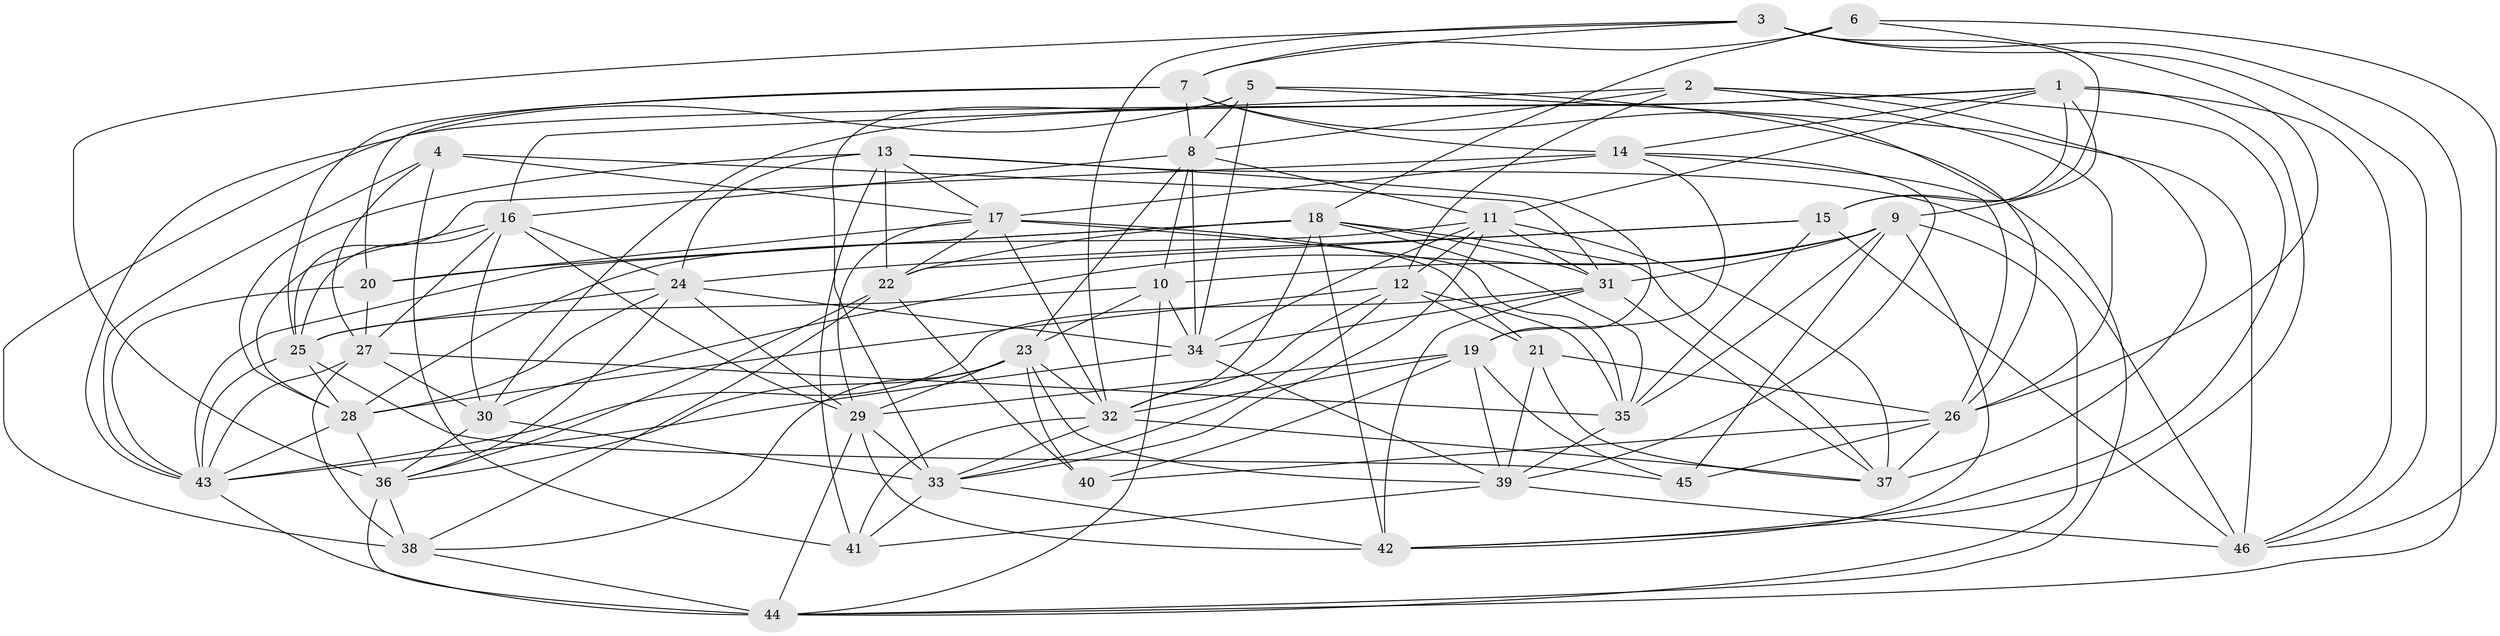 // original degree distribution, {4: 1.0}
// Generated by graph-tools (version 1.1) at 2025/38/03/04/25 23:38:18]
// undirected, 46 vertices, 162 edges
graph export_dot {
  node [color=gray90,style=filled];
  1;
  2;
  3;
  4;
  5;
  6;
  7;
  8;
  9;
  10;
  11;
  12;
  13;
  14;
  15;
  16;
  17;
  18;
  19;
  20;
  21;
  22;
  23;
  24;
  25;
  26;
  27;
  28;
  29;
  30;
  31;
  32;
  33;
  34;
  35;
  36;
  37;
  38;
  39;
  40;
  41;
  42;
  43;
  44;
  45;
  46;
  1 -- 9 [weight=1.0];
  1 -- 11 [weight=1.0];
  1 -- 14 [weight=1.0];
  1 -- 15 [weight=1.0];
  1 -- 30 [weight=1.0];
  1 -- 38 [weight=1.0];
  1 -- 42 [weight=1.0];
  1 -- 46 [weight=1.0];
  2 -- 8 [weight=1.0];
  2 -- 12 [weight=1.0];
  2 -- 16 [weight=1.0];
  2 -- 26 [weight=1.0];
  2 -- 37 [weight=1.0];
  2 -- 42 [weight=1.0];
  3 -- 7 [weight=1.0];
  3 -- 15 [weight=1.0];
  3 -- 32 [weight=1.0];
  3 -- 36 [weight=1.0];
  3 -- 44 [weight=1.0];
  3 -- 46 [weight=1.0];
  4 -- 17 [weight=1.0];
  4 -- 27 [weight=1.0];
  4 -- 31 [weight=1.0];
  4 -- 41 [weight=2.0];
  4 -- 43 [weight=1.0];
  5 -- 8 [weight=1.0];
  5 -- 26 [weight=1.0];
  5 -- 33 [weight=1.0];
  5 -- 34 [weight=1.0];
  5 -- 43 [weight=1.0];
  5 -- 46 [weight=1.0];
  6 -- 7 [weight=1.0];
  6 -- 18 [weight=1.0];
  6 -- 26 [weight=1.0];
  6 -- 46 [weight=1.0];
  7 -- 8 [weight=1.0];
  7 -- 14 [weight=1.0];
  7 -- 20 [weight=2.0];
  7 -- 25 [weight=1.0];
  7 -- 44 [weight=1.0];
  8 -- 10 [weight=1.0];
  8 -- 11 [weight=1.0];
  8 -- 16 [weight=1.0];
  8 -- 23 [weight=1.0];
  8 -- 34 [weight=1.0];
  9 -- 10 [weight=1.0];
  9 -- 30 [weight=1.0];
  9 -- 31 [weight=1.0];
  9 -- 35 [weight=1.0];
  9 -- 42 [weight=1.0];
  9 -- 44 [weight=1.0];
  9 -- 45 [weight=1.0];
  10 -- 23 [weight=1.0];
  10 -- 25 [weight=1.0];
  10 -- 34 [weight=1.0];
  10 -- 44 [weight=1.0];
  11 -- 12 [weight=1.0];
  11 -- 28 [weight=1.0];
  11 -- 31 [weight=1.0];
  11 -- 33 [weight=1.0];
  11 -- 34 [weight=1.0];
  11 -- 37 [weight=1.0];
  12 -- 21 [weight=2.0];
  12 -- 28 [weight=1.0];
  12 -- 32 [weight=1.0];
  12 -- 33 [weight=1.0];
  12 -- 35 [weight=1.0];
  13 -- 17 [weight=1.0];
  13 -- 19 [weight=2.0];
  13 -- 22 [weight=1.0];
  13 -- 24 [weight=1.0];
  13 -- 28 [weight=1.0];
  13 -- 41 [weight=3.0];
  13 -- 46 [weight=1.0];
  14 -- 17 [weight=1.0];
  14 -- 19 [weight=1.0];
  14 -- 25 [weight=2.0];
  14 -- 26 [weight=1.0];
  14 -- 39 [weight=1.0];
  15 -- 22 [weight=1.0];
  15 -- 24 [weight=2.0];
  15 -- 35 [weight=1.0];
  15 -- 46 [weight=2.0];
  16 -- 24 [weight=1.0];
  16 -- 25 [weight=1.0];
  16 -- 27 [weight=1.0];
  16 -- 28 [weight=1.0];
  16 -- 29 [weight=1.0];
  16 -- 30 [weight=1.0];
  17 -- 20 [weight=1.0];
  17 -- 21 [weight=1.0];
  17 -- 22 [weight=1.0];
  17 -- 29 [weight=1.0];
  17 -- 32 [weight=1.0];
  17 -- 35 [weight=2.0];
  18 -- 20 [weight=1.0];
  18 -- 22 [weight=1.0];
  18 -- 31 [weight=1.0];
  18 -- 32 [weight=1.0];
  18 -- 35 [weight=1.0];
  18 -- 37 [weight=1.0];
  18 -- 42 [weight=2.0];
  18 -- 43 [weight=1.0];
  19 -- 29 [weight=1.0];
  19 -- 32 [weight=1.0];
  19 -- 39 [weight=1.0];
  19 -- 40 [weight=1.0];
  19 -- 45 [weight=1.0];
  20 -- 27 [weight=1.0];
  20 -- 43 [weight=1.0];
  21 -- 26 [weight=1.0];
  21 -- 37 [weight=1.0];
  21 -- 39 [weight=1.0];
  22 -- 36 [weight=2.0];
  22 -- 38 [weight=1.0];
  22 -- 40 [weight=1.0];
  23 -- 29 [weight=1.0];
  23 -- 32 [weight=2.0];
  23 -- 36 [weight=1.0];
  23 -- 38 [weight=1.0];
  23 -- 39 [weight=1.0];
  23 -- 40 [weight=2.0];
  24 -- 25 [weight=2.0];
  24 -- 28 [weight=1.0];
  24 -- 29 [weight=1.0];
  24 -- 34 [weight=1.0];
  24 -- 36 [weight=1.0];
  25 -- 28 [weight=1.0];
  25 -- 43 [weight=1.0];
  25 -- 45 [weight=1.0];
  26 -- 37 [weight=2.0];
  26 -- 40 [weight=2.0];
  26 -- 45 [weight=1.0];
  27 -- 30 [weight=1.0];
  27 -- 35 [weight=1.0];
  27 -- 38 [weight=2.0];
  27 -- 43 [weight=1.0];
  28 -- 36 [weight=1.0];
  28 -- 43 [weight=1.0];
  29 -- 33 [weight=1.0];
  29 -- 42 [weight=1.0];
  29 -- 44 [weight=3.0];
  30 -- 33 [weight=1.0];
  30 -- 36 [weight=1.0];
  31 -- 34 [weight=1.0];
  31 -- 37 [weight=1.0];
  31 -- 42 [weight=1.0];
  31 -- 43 [weight=1.0];
  32 -- 33 [weight=1.0];
  32 -- 37 [weight=1.0];
  32 -- 41 [weight=1.0];
  33 -- 41 [weight=3.0];
  33 -- 42 [weight=1.0];
  34 -- 39 [weight=1.0];
  34 -- 43 [weight=1.0];
  35 -- 39 [weight=1.0];
  36 -- 38 [weight=2.0];
  36 -- 44 [weight=1.0];
  38 -- 44 [weight=1.0];
  39 -- 41 [weight=1.0];
  39 -- 46 [weight=1.0];
  43 -- 44 [weight=1.0];
}
